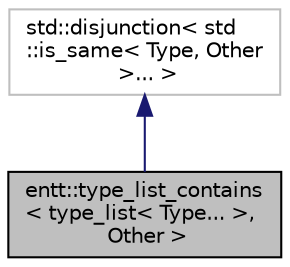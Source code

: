 digraph "entt::type_list_contains&lt; type_list&lt; Type... &gt;, Other &gt;"
{
 // LATEX_PDF_SIZE
  edge [fontname="Helvetica",fontsize="10",labelfontname="Helvetica",labelfontsize="10"];
  node [fontname="Helvetica",fontsize="10",shape=record];
  Node1 [label="entt::type_list_contains\l\< type_list\< Type... \>,\l Other \>",height=0.2,width=0.4,color="black", fillcolor="grey75", style="filled", fontcolor="black",tooltip="Provides the member constant value to true if a type list contains a given type, false otherwise."];
  Node2 -> Node1 [dir="back",color="midnightblue",fontsize="10",style="solid",fontname="Helvetica"];
  Node2 [label="std::disjunction\< std\l::is_same\< Type, Other\l \>... \>",height=0.2,width=0.4,color="grey75", fillcolor="white", style="filled",tooltip=" "];
}
